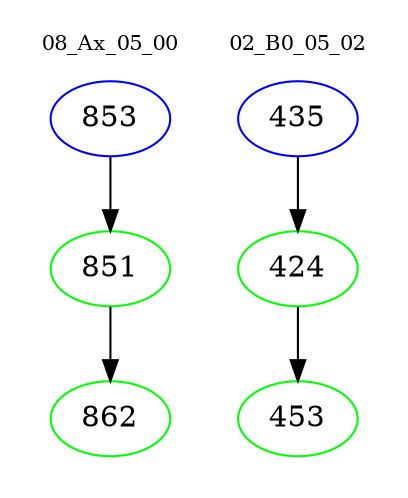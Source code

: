 digraph{
subgraph cluster_0 {
color = white
label = "08_Ax_05_00";
fontsize=10;
T0_853 [label="853", color="blue"]
T0_853 -> T0_851 [color="black"]
T0_851 [label="851", color="green"]
T0_851 -> T0_862 [color="black"]
T0_862 [label="862", color="green"]
}
subgraph cluster_1 {
color = white
label = "02_B0_05_02";
fontsize=10;
T1_435 [label="435", color="blue"]
T1_435 -> T1_424 [color="black"]
T1_424 [label="424", color="green"]
T1_424 -> T1_453 [color="black"]
T1_453 [label="453", color="green"]
}
}
